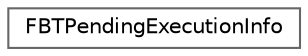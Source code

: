 digraph "Graphical Class Hierarchy"
{
 // INTERACTIVE_SVG=YES
 // LATEX_PDF_SIZE
  bgcolor="transparent";
  edge [fontname=Helvetica,fontsize=10,labelfontname=Helvetica,labelfontsize=10];
  node [fontname=Helvetica,fontsize=10,shape=box,height=0.2,width=0.4];
  rankdir="LR";
  Node0 [id="Node000000",label="FBTPendingExecutionInfo",height=0.2,width=0.4,color="grey40", fillcolor="white", style="filled",URL="$d7/d5a/structFBTPendingExecutionInfo.html",tooltip=" "];
}
